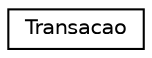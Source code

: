 digraph "Graphical Class Hierarchy"
{
 // LATEX_PDF_SIZE
  edge [fontname="Helvetica",fontsize="10",labelfontname="Helvetica",labelfontsize="10"];
  node [fontname="Helvetica",fontsize="10",shape=record];
  rankdir="LR";
  Node0 [label="Transacao",height=0.2,width=0.4,color="black", fillcolor="white", style="filled",URL="$classTransacao.html",tooltip="Contém as informações necessárias de uma transação."];
}
